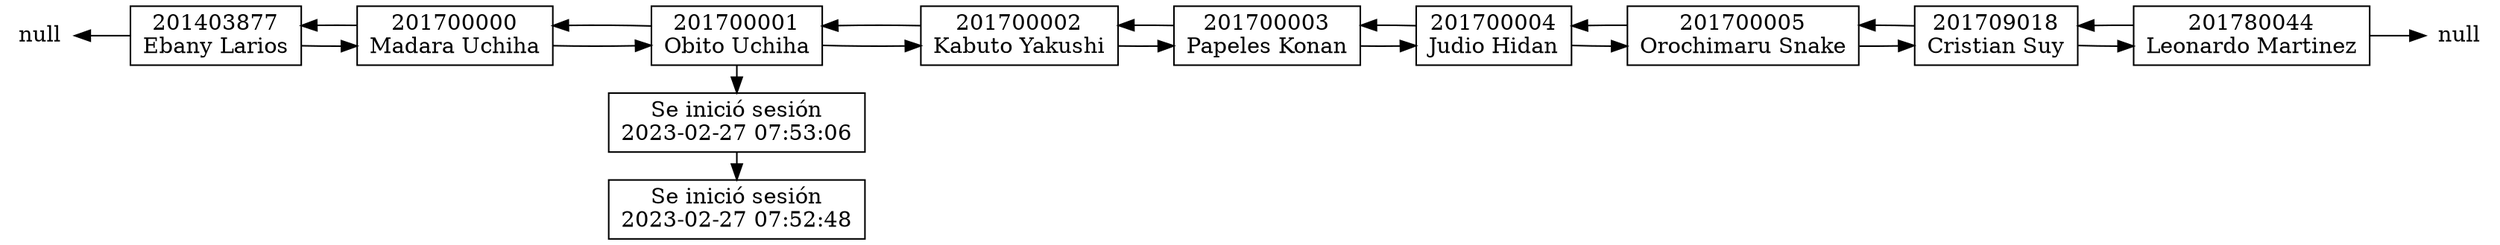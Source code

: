 digraph LinkedList {
	rankdir=LR;
	node [shape=box];
	nullI [shape=none, label="null", style=bold, height=0, width=0];
	nullF [shape=none, label="null", style=bold, height=0, width=0];
	a201403877[label="201403877\nEbany Larios"]
	a201403877->a201700000
	nullI->a201403877[dir=back]
			a201700000[label="201700000\nMadara Uchiha"]
	a201700000->a201700001
	a201700000->a201403877
	a201700001[label="201700001\nObito Uchiha"]
	a201700001->a201700002
	a201700001->a201700000
	a201700001->n40
	n40[label="Se inició sesión
2023-02-27 07:53:06"]
		n40->n41
			n41[label="Se inició sesión
2023-02-27 07:52:48"]
		{rank=same;a201700001,n40,n41}
a201700002[label="201700002\nKabuto Yakushi"]
	a201700002->a201700003
	a201700002->a201700001
	a201700003[label="201700003\nPapeles Konan"]
	a201700003->a201700004
	a201700003->a201700002
	a201700004[label="201700004\nJudio Hidan"]
	a201700004->a201700005
	a201700004->a201700003
	a201700005[label="201700005\nOrochimaru Snake"]
	a201700005->a201709018
	a201700005->a201700004
	a201709018[label="201709018\nCristian Suy"]
	a201709018->a201780044
	a201709018->a201700005
	a201780044[label="201780044\nLeonardo Martinez"]
	a201780044->a201709018
	a201780044->nullF
			}
